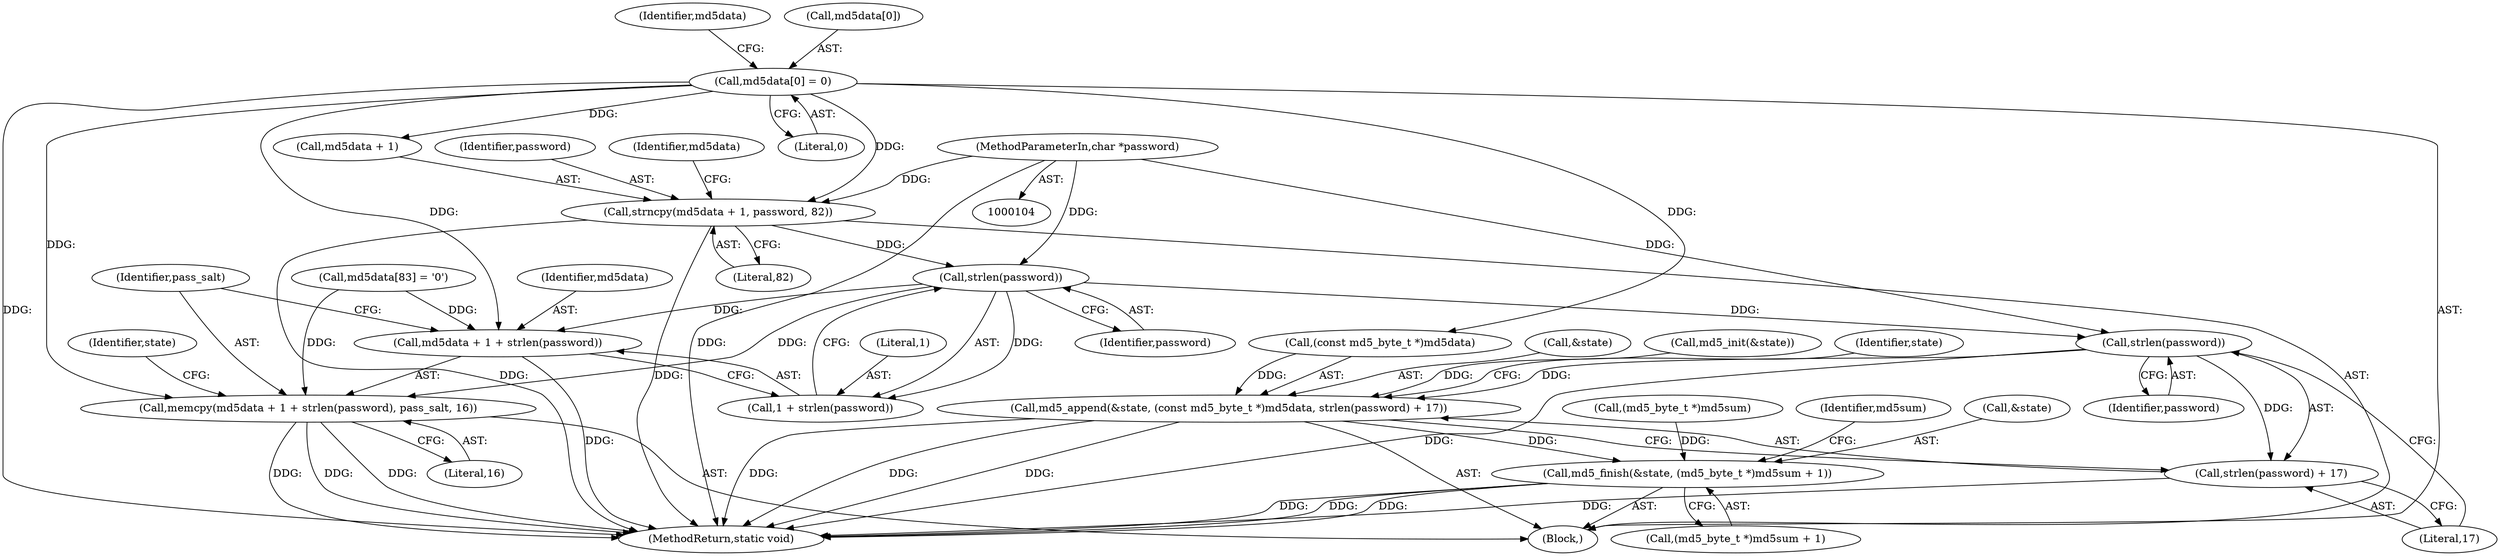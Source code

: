 digraph "0_MAC-Telnet_b69d11727d4f0f8cf719c79e3fb700f55ca03e9a_0@API" {
"1000139" [label="(Call,strncpy(md5data + 1, password, 82))"];
"1000134" [label="(Call,md5data[0] = 0)"];
"1000106" [label="(MethodParameterIn,char *password)"];
"1000155" [label="(Call,strlen(password))"];
"1000150" [label="(Call,memcpy(md5data + 1 + strlen(password), pass_salt, 16))"];
"1000151" [label="(Call,md5data + 1 + strlen(password))"];
"1000153" [label="(Call,1 + strlen(password))"];
"1000169" [label="(Call,strlen(password))"];
"1000162" [label="(Call,md5_append(&state, (const md5_byte_t *)md5data, strlen(password) + 17))"];
"1000172" [label="(Call,md5_finish(&state, (md5_byte_t *)md5sum + 1))"];
"1000168" [label="(Call,strlen(password) + 17)"];
"1000163" [label="(Call,&state)"];
"1000171" [label="(Literal,17)"];
"1000264" [label="(MethodReturn,static void)"];
"1000107" [label="(Block,)"];
"1000141" [label="(Identifier,md5data)"];
"1000138" [label="(Literal,0)"];
"1000159" [label="(Call,md5_init(&state))"];
"1000169" [label="(Call,strlen(password))"];
"1000106" [label="(MethodParameterIn,char *password)"];
"1000134" [label="(Call,md5data[0] = 0)"];
"1000140" [label="(Call,md5data + 1)"];
"1000158" [label="(Literal,16)"];
"1000156" [label="(Identifier,password)"];
"1000151" [label="(Call,md5data + 1 + strlen(password))"];
"1000176" [label="(Call,(md5_byte_t *)md5sum)"];
"1000150" [label="(Call,memcpy(md5data + 1 + strlen(password), pass_salt, 16))"];
"1000162" [label="(Call,md5_append(&state, (const md5_byte_t *)md5data, strlen(password) + 17))"];
"1000172" [label="(Call,md5_finish(&state, (md5_byte_t *)md5sum + 1))"];
"1000135" [label="(Call,md5data[0])"];
"1000165" [label="(Call,(const md5_byte_t *)md5data)"];
"1000182" [label="(Identifier,md5sum)"];
"1000143" [label="(Identifier,password)"];
"1000147" [label="(Identifier,md5data)"];
"1000154" [label="(Literal,1)"];
"1000145" [label="(Call,md5data[83] = '\0')"];
"1000170" [label="(Identifier,password)"];
"1000152" [label="(Identifier,md5data)"];
"1000174" [label="(Identifier,state)"];
"1000153" [label="(Call,1 + strlen(password))"];
"1000173" [label="(Call,&state)"];
"1000168" [label="(Call,strlen(password) + 17)"];
"1000157" [label="(Identifier,pass_salt)"];
"1000144" [label="(Literal,82)"];
"1000139" [label="(Call,strncpy(md5data + 1, password, 82))"];
"1000175" [label="(Call,(md5_byte_t *)md5sum + 1)"];
"1000161" [label="(Identifier,state)"];
"1000155" [label="(Call,strlen(password))"];
"1000139" -> "1000107"  [label="AST: "];
"1000139" -> "1000144"  [label="CFG: "];
"1000140" -> "1000139"  [label="AST: "];
"1000143" -> "1000139"  [label="AST: "];
"1000144" -> "1000139"  [label="AST: "];
"1000147" -> "1000139"  [label="CFG: "];
"1000139" -> "1000264"  [label="DDG: "];
"1000139" -> "1000264"  [label="DDG: "];
"1000134" -> "1000139"  [label="DDG: "];
"1000106" -> "1000139"  [label="DDG: "];
"1000139" -> "1000155"  [label="DDG: "];
"1000134" -> "1000107"  [label="AST: "];
"1000134" -> "1000138"  [label="CFG: "];
"1000135" -> "1000134"  [label="AST: "];
"1000138" -> "1000134"  [label="AST: "];
"1000141" -> "1000134"  [label="CFG: "];
"1000134" -> "1000264"  [label="DDG: "];
"1000134" -> "1000140"  [label="DDG: "];
"1000134" -> "1000150"  [label="DDG: "];
"1000134" -> "1000151"  [label="DDG: "];
"1000134" -> "1000165"  [label="DDG: "];
"1000106" -> "1000104"  [label="AST: "];
"1000106" -> "1000264"  [label="DDG: "];
"1000106" -> "1000155"  [label="DDG: "];
"1000106" -> "1000169"  [label="DDG: "];
"1000155" -> "1000153"  [label="AST: "];
"1000155" -> "1000156"  [label="CFG: "];
"1000156" -> "1000155"  [label="AST: "];
"1000153" -> "1000155"  [label="CFG: "];
"1000155" -> "1000150"  [label="DDG: "];
"1000155" -> "1000151"  [label="DDG: "];
"1000155" -> "1000153"  [label="DDG: "];
"1000155" -> "1000169"  [label="DDG: "];
"1000150" -> "1000107"  [label="AST: "];
"1000150" -> "1000158"  [label="CFG: "];
"1000151" -> "1000150"  [label="AST: "];
"1000157" -> "1000150"  [label="AST: "];
"1000158" -> "1000150"  [label="AST: "];
"1000161" -> "1000150"  [label="CFG: "];
"1000150" -> "1000264"  [label="DDG: "];
"1000150" -> "1000264"  [label="DDG: "];
"1000150" -> "1000264"  [label="DDG: "];
"1000145" -> "1000150"  [label="DDG: "];
"1000151" -> "1000153"  [label="CFG: "];
"1000152" -> "1000151"  [label="AST: "];
"1000153" -> "1000151"  [label="AST: "];
"1000157" -> "1000151"  [label="CFG: "];
"1000151" -> "1000264"  [label="DDG: "];
"1000145" -> "1000151"  [label="DDG: "];
"1000154" -> "1000153"  [label="AST: "];
"1000169" -> "1000168"  [label="AST: "];
"1000169" -> "1000170"  [label="CFG: "];
"1000170" -> "1000169"  [label="AST: "];
"1000171" -> "1000169"  [label="CFG: "];
"1000169" -> "1000264"  [label="DDG: "];
"1000169" -> "1000162"  [label="DDG: "];
"1000169" -> "1000168"  [label="DDG: "];
"1000162" -> "1000107"  [label="AST: "];
"1000162" -> "1000168"  [label="CFG: "];
"1000163" -> "1000162"  [label="AST: "];
"1000165" -> "1000162"  [label="AST: "];
"1000168" -> "1000162"  [label="AST: "];
"1000174" -> "1000162"  [label="CFG: "];
"1000162" -> "1000264"  [label="DDG: "];
"1000162" -> "1000264"  [label="DDG: "];
"1000162" -> "1000264"  [label="DDG: "];
"1000159" -> "1000162"  [label="DDG: "];
"1000165" -> "1000162"  [label="DDG: "];
"1000162" -> "1000172"  [label="DDG: "];
"1000172" -> "1000107"  [label="AST: "];
"1000172" -> "1000175"  [label="CFG: "];
"1000173" -> "1000172"  [label="AST: "];
"1000175" -> "1000172"  [label="AST: "];
"1000182" -> "1000172"  [label="CFG: "];
"1000172" -> "1000264"  [label="DDG: "];
"1000172" -> "1000264"  [label="DDG: "];
"1000172" -> "1000264"  [label="DDG: "];
"1000176" -> "1000172"  [label="DDG: "];
"1000168" -> "1000171"  [label="CFG: "];
"1000171" -> "1000168"  [label="AST: "];
"1000168" -> "1000264"  [label="DDG: "];
}
